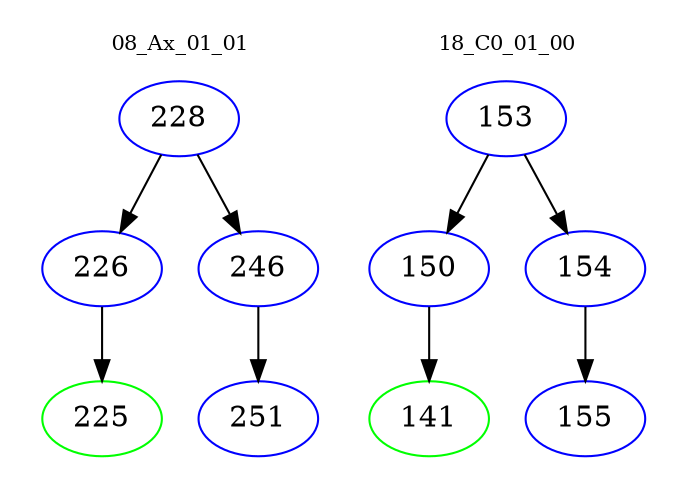 digraph{
subgraph cluster_0 {
color = white
label = "08_Ax_01_01";
fontsize=10;
T0_228 [label="228", color="blue"]
T0_228 -> T0_226 [color="black"]
T0_226 [label="226", color="blue"]
T0_226 -> T0_225 [color="black"]
T0_225 [label="225", color="green"]
T0_228 -> T0_246 [color="black"]
T0_246 [label="246", color="blue"]
T0_246 -> T0_251 [color="black"]
T0_251 [label="251", color="blue"]
}
subgraph cluster_1 {
color = white
label = "18_C0_01_00";
fontsize=10;
T1_153 [label="153", color="blue"]
T1_153 -> T1_150 [color="black"]
T1_150 [label="150", color="blue"]
T1_150 -> T1_141 [color="black"]
T1_141 [label="141", color="green"]
T1_153 -> T1_154 [color="black"]
T1_154 [label="154", color="blue"]
T1_154 -> T1_155 [color="black"]
T1_155 [label="155", color="blue"]
}
}
